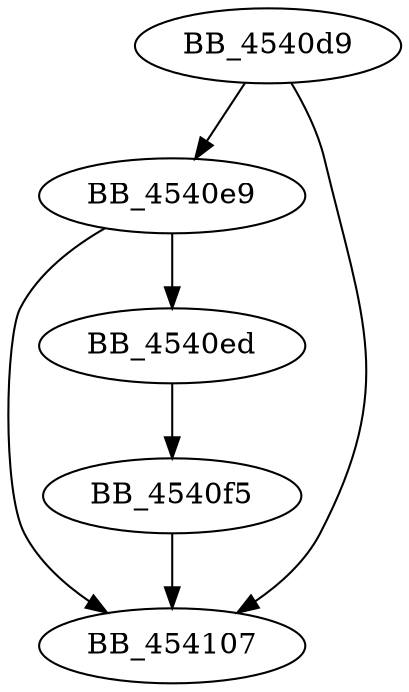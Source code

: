 DiGraph sub_4540D9{
BB_4540d9->BB_4540e9
BB_4540d9->BB_454107
BB_4540e9->BB_4540ed
BB_4540e9->BB_454107
BB_4540ed->BB_4540f5
BB_4540f5->BB_454107
}
